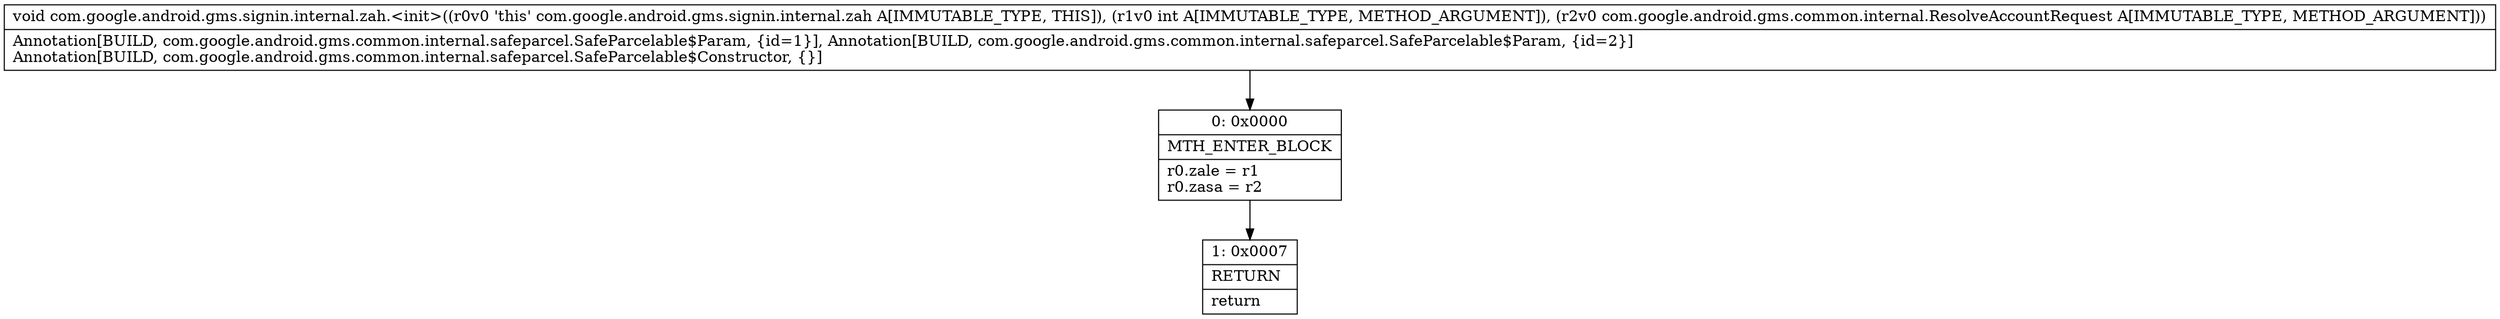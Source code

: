 digraph "CFG forcom.google.android.gms.signin.internal.zah.\<init\>(ILcom\/google\/android\/gms\/common\/internal\/ResolveAccountRequest;)V" {
Node_0 [shape=record,label="{0\:\ 0x0000|MTH_ENTER_BLOCK\l|r0.zale = r1\lr0.zasa = r2\l}"];
Node_1 [shape=record,label="{1\:\ 0x0007|RETURN\l|return\l}"];
MethodNode[shape=record,label="{void com.google.android.gms.signin.internal.zah.\<init\>((r0v0 'this' com.google.android.gms.signin.internal.zah A[IMMUTABLE_TYPE, THIS]), (r1v0 int A[IMMUTABLE_TYPE, METHOD_ARGUMENT]), (r2v0 com.google.android.gms.common.internal.ResolveAccountRequest A[IMMUTABLE_TYPE, METHOD_ARGUMENT]))  | Annotation[BUILD, com.google.android.gms.common.internal.safeparcel.SafeParcelable$Param, \{id=1\}], Annotation[BUILD, com.google.android.gms.common.internal.safeparcel.SafeParcelable$Param, \{id=2\}]\lAnnotation[BUILD, com.google.android.gms.common.internal.safeparcel.SafeParcelable$Constructor, \{\}]\l}"];
MethodNode -> Node_0;
Node_0 -> Node_1;
}

